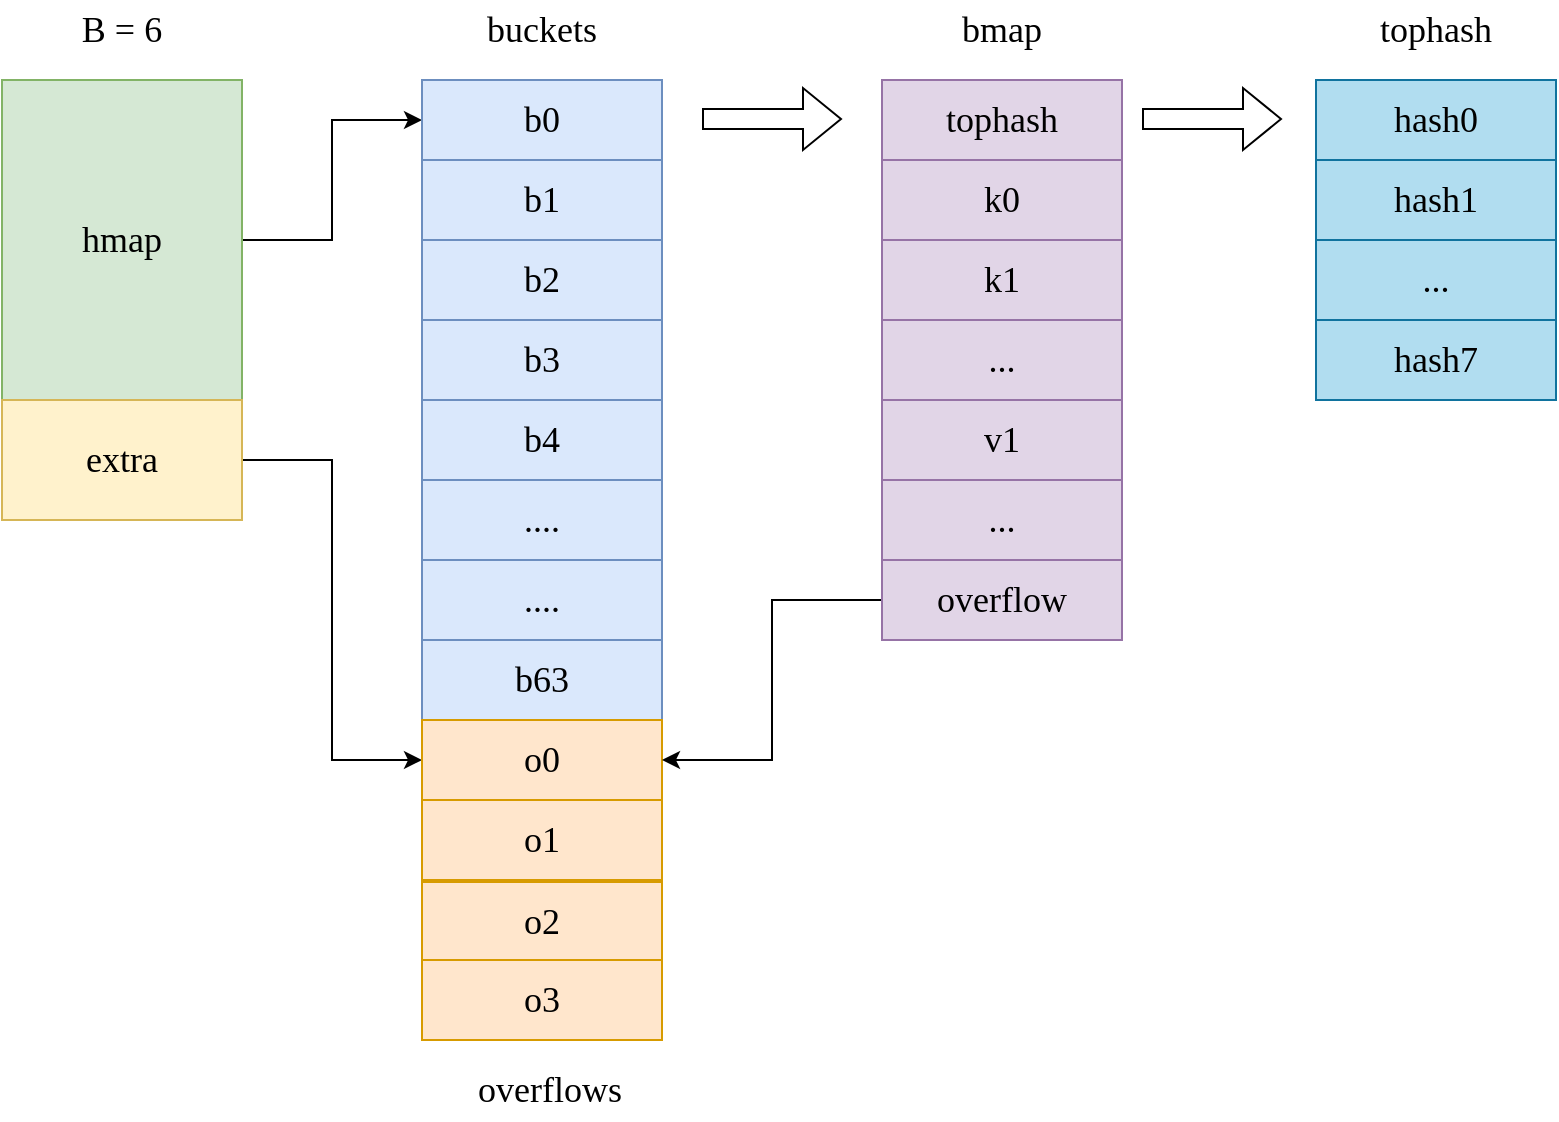 <mxfile version="20.2.3" type="device"><diagram id="A1PjC4Z58dnv8q5-eCFy" name="第 1 页"><mxGraphModel dx="1209" dy="852" grid="1" gridSize="10" guides="1" tooltips="1" connect="1" arrows="1" fold="1" page="1" pageScale="1" pageWidth="827" pageHeight="1169" math="0" shadow="0"><root><mxCell id="0"/><mxCell id="1" parent="0"/><mxCell id="EKO4BoVjTsn3zpfCgu-Z-11" style="edgeStyle=orthogonalEdgeStyle;rounded=0;orthogonalLoop=1;jettySize=auto;html=1;entryX=0;entryY=0.5;entryDx=0;entryDy=0;fontSize=18;fontFamily=Comic Sans MS;" edge="1" parent="1" source="EKO4BoVjTsn3zpfCgu-Z-1" target="EKO4BoVjTsn3zpfCgu-Z-3"><mxGeometry relative="1" as="geometry"/></mxCell><mxCell id="EKO4BoVjTsn3zpfCgu-Z-1" value="hmap" style="rounded=0;whiteSpace=wrap;html=1;fillColor=#d5e8d4;strokeColor=#82b366;fontSize=18;fontFamily=Comic Sans MS;" vertex="1" parent="1"><mxGeometry x="170" y="160" width="120" height="160" as="geometry"/></mxCell><mxCell id="EKO4BoVjTsn3zpfCgu-Z-3" value="b0" style="rounded=0;whiteSpace=wrap;html=1;fontSize=18;fontFamily=Comic Sans MS;fillColor=#dae8fc;strokeColor=#6c8ebf;" vertex="1" parent="1"><mxGeometry x="380" y="160" width="120" height="40" as="geometry"/></mxCell><mxCell id="EKO4BoVjTsn3zpfCgu-Z-4" value="b1" style="rounded=0;whiteSpace=wrap;html=1;fontSize=18;fontFamily=Comic Sans MS;fillColor=#dae8fc;strokeColor=#6c8ebf;" vertex="1" parent="1"><mxGeometry x="380" y="200" width="120" height="40" as="geometry"/></mxCell><mxCell id="EKO4BoVjTsn3zpfCgu-Z-5" value="b2" style="rounded=0;whiteSpace=wrap;html=1;fontSize=18;fontFamily=Comic Sans MS;fillColor=#dae8fc;strokeColor=#6c8ebf;" vertex="1" parent="1"><mxGeometry x="380" y="240" width="120" height="40" as="geometry"/></mxCell><mxCell id="EKO4BoVjTsn3zpfCgu-Z-6" value="b3" style="rounded=0;whiteSpace=wrap;html=1;fontSize=18;fontFamily=Comic Sans MS;fillColor=#dae8fc;strokeColor=#6c8ebf;" vertex="1" parent="1"><mxGeometry x="380" y="280" width="120" height="40" as="geometry"/></mxCell><mxCell id="EKO4BoVjTsn3zpfCgu-Z-7" value="b4" style="rounded=0;whiteSpace=wrap;html=1;fontSize=18;fontFamily=Comic Sans MS;fillColor=#dae8fc;strokeColor=#6c8ebf;" vertex="1" parent="1"><mxGeometry x="380" y="320" width="120" height="40" as="geometry"/></mxCell><mxCell id="EKO4BoVjTsn3zpfCgu-Z-8" value="...." style="rounded=0;whiteSpace=wrap;html=1;fontSize=18;fontFamily=Comic Sans MS;fillColor=#dae8fc;strokeColor=#6c8ebf;" vertex="1" parent="1"><mxGeometry x="380" y="360" width="120" height="40" as="geometry"/></mxCell><mxCell id="EKO4BoVjTsn3zpfCgu-Z-9" value="...." style="rounded=0;whiteSpace=wrap;html=1;fontSize=18;fontFamily=Comic Sans MS;fillColor=#dae8fc;strokeColor=#6c8ebf;" vertex="1" parent="1"><mxGeometry x="380" y="400" width="120" height="40" as="geometry"/></mxCell><mxCell id="EKO4BoVjTsn3zpfCgu-Z-10" value="b63" style="rounded=0;whiteSpace=wrap;html=1;fontSize=18;fontFamily=Comic Sans MS;fillColor=#dae8fc;strokeColor=#6c8ebf;" vertex="1" parent="1"><mxGeometry x="380" y="440" width="120" height="40" as="geometry"/></mxCell><mxCell id="EKO4BoVjTsn3zpfCgu-Z-18" style="edgeStyle=orthogonalEdgeStyle;rounded=0;orthogonalLoop=1;jettySize=auto;html=1;entryX=0;entryY=0.5;entryDx=0;entryDy=0;fontFamily=Comic Sans MS;fontSize=18;" edge="1" parent="1" source="EKO4BoVjTsn3zpfCgu-Z-12" target="EKO4BoVjTsn3zpfCgu-Z-13"><mxGeometry relative="1" as="geometry"/></mxCell><mxCell id="EKO4BoVjTsn3zpfCgu-Z-12" value="extra" style="rounded=0;whiteSpace=wrap;html=1;fontFamily=Comic Sans MS;fontSize=18;fillColor=#fff2cc;strokeColor=#d6b656;" vertex="1" parent="1"><mxGeometry x="170" y="320" width="120" height="60" as="geometry"/></mxCell><mxCell id="EKO4BoVjTsn3zpfCgu-Z-13" value="o0" style="rounded=0;whiteSpace=wrap;html=1;fontSize=18;fontFamily=Comic Sans MS;fillColor=#ffe6cc;strokeColor=#d79b00;" vertex="1" parent="1"><mxGeometry x="380" y="480" width="120" height="40" as="geometry"/></mxCell><mxCell id="EKO4BoVjTsn3zpfCgu-Z-14" value="o1" style="rounded=0;whiteSpace=wrap;html=1;fontSize=18;fontFamily=Comic Sans MS;fillColor=#ffe6cc;strokeColor=#d79b00;" vertex="1" parent="1"><mxGeometry x="380" y="520" width="120" height="40" as="geometry"/></mxCell><mxCell id="EKO4BoVjTsn3zpfCgu-Z-15" value="o2" style="rounded=0;whiteSpace=wrap;html=1;fontSize=18;fontFamily=Comic Sans MS;fillColor=#ffe6cc;strokeColor=#d79b00;" vertex="1" parent="1"><mxGeometry x="380" y="561" width="120" height="40" as="geometry"/></mxCell><mxCell id="EKO4BoVjTsn3zpfCgu-Z-16" value="o3" style="rounded=0;whiteSpace=wrap;html=1;fontSize=18;fontFamily=Comic Sans MS;fillColor=#ffe6cc;strokeColor=#d79b00;" vertex="1" parent="1"><mxGeometry x="380" y="600" width="120" height="40" as="geometry"/></mxCell><mxCell id="EKO4BoVjTsn3zpfCgu-Z-19" value="B = 6" style="text;html=1;strokeColor=none;fillColor=none;align=center;verticalAlign=middle;whiteSpace=wrap;rounded=0;fontFamily=Comic Sans MS;fontSize=18;" vertex="1" parent="1"><mxGeometry x="200" y="120" width="60" height="30" as="geometry"/></mxCell><mxCell id="EKO4BoVjTsn3zpfCgu-Z-26" value="buckets" style="text;html=1;strokeColor=none;fillColor=none;align=center;verticalAlign=middle;whiteSpace=wrap;rounded=0;fontFamily=Comic Sans MS;fontSize=18;" vertex="1" parent="1"><mxGeometry x="410" y="120" width="60" height="30" as="geometry"/></mxCell><mxCell id="EKO4BoVjTsn3zpfCgu-Z-27" value="overflows" style="text;html=1;strokeColor=none;fillColor=none;align=center;verticalAlign=middle;whiteSpace=wrap;rounded=0;fontFamily=Comic Sans MS;fontSize=18;" vertex="1" parent="1"><mxGeometry x="414" y="650" width="60" height="30" as="geometry"/></mxCell><mxCell id="EKO4BoVjTsn3zpfCgu-Z-31" value="tophash" style="rounded=0;whiteSpace=wrap;html=1;fontFamily=Comic Sans MS;fontSize=18;fillColor=#e1d5e7;strokeColor=#9673a6;" vertex="1" parent="1"><mxGeometry x="610" y="160" width="120" height="40" as="geometry"/></mxCell><mxCell id="EKO4BoVjTsn3zpfCgu-Z-32" value="k0" style="rounded=0;whiteSpace=wrap;html=1;fontFamily=Comic Sans MS;fontSize=18;fillColor=#e1d5e7;strokeColor=#9673a6;" vertex="1" parent="1"><mxGeometry x="610" y="200" width="120" height="40" as="geometry"/></mxCell><mxCell id="EKO4BoVjTsn3zpfCgu-Z-33" value="k1" style="rounded=0;whiteSpace=wrap;html=1;fontFamily=Comic Sans MS;fontSize=18;fillColor=#e1d5e7;strokeColor=#9673a6;" vertex="1" parent="1"><mxGeometry x="610" y="240" width="120" height="40" as="geometry"/></mxCell><mxCell id="EKO4BoVjTsn3zpfCgu-Z-34" value="..." style="rounded=0;whiteSpace=wrap;html=1;fontFamily=Comic Sans MS;fontSize=18;fillColor=#e1d5e7;strokeColor=#9673a6;" vertex="1" parent="1"><mxGeometry x="610" y="280" width="120" height="40" as="geometry"/></mxCell><mxCell id="EKO4BoVjTsn3zpfCgu-Z-35" value="v1" style="rounded=0;whiteSpace=wrap;html=1;fontFamily=Comic Sans MS;fontSize=18;fillColor=#e1d5e7;strokeColor=#9673a6;" vertex="1" parent="1"><mxGeometry x="610" y="320" width="120" height="40" as="geometry"/></mxCell><mxCell id="EKO4BoVjTsn3zpfCgu-Z-37" value="" style="shape=flexArrow;endArrow=classic;html=1;rounded=0;fontFamily=Comic Sans MS;fontSize=18;" edge="1" parent="1"><mxGeometry width="50" height="50" relative="1" as="geometry"><mxPoint x="520" y="179.5" as="sourcePoint"/><mxPoint x="590" y="179.5" as="targetPoint"/></mxGeometry></mxCell><mxCell id="EKO4BoVjTsn3zpfCgu-Z-38" value="..." style="rounded=0;whiteSpace=wrap;html=1;fontFamily=Comic Sans MS;fontSize=18;fillColor=#e1d5e7;strokeColor=#9673a6;" vertex="1" parent="1"><mxGeometry x="610" y="360" width="120" height="40" as="geometry"/></mxCell><mxCell id="EKO4BoVjTsn3zpfCgu-Z-40" style="edgeStyle=orthogonalEdgeStyle;rounded=0;orthogonalLoop=1;jettySize=auto;html=1;entryX=1;entryY=0.5;entryDx=0;entryDy=0;fontFamily=Comic Sans MS;fontSize=18;" edge="1" parent="1" source="EKO4BoVjTsn3zpfCgu-Z-39" target="EKO4BoVjTsn3zpfCgu-Z-13"><mxGeometry relative="1" as="geometry"/></mxCell><mxCell id="EKO4BoVjTsn3zpfCgu-Z-39" value="overflow" style="rounded=0;whiteSpace=wrap;html=1;fontFamily=Comic Sans MS;fontSize=18;fillColor=#e1d5e7;strokeColor=#9673a6;" vertex="1" parent="1"><mxGeometry x="610" y="400" width="120" height="40" as="geometry"/></mxCell><mxCell id="EKO4BoVjTsn3zpfCgu-Z-41" value="" style="shape=flexArrow;endArrow=classic;html=1;rounded=0;fontFamily=Comic Sans MS;fontSize=18;" edge="1" parent="1"><mxGeometry width="50" height="50" relative="1" as="geometry"><mxPoint x="740" y="179.5" as="sourcePoint"/><mxPoint x="810" y="179.5" as="targetPoint"/></mxGeometry></mxCell><mxCell id="EKO4BoVjTsn3zpfCgu-Z-43" value="hash0" style="rounded=0;whiteSpace=wrap;html=1;fontFamily=Comic Sans MS;fontSize=18;fillColor=#b1ddf0;strokeColor=#10739e;" vertex="1" parent="1"><mxGeometry x="827" y="160" width="120" height="40" as="geometry"/></mxCell><mxCell id="EKO4BoVjTsn3zpfCgu-Z-44" value="hash1" style="rounded=0;whiteSpace=wrap;html=1;fontFamily=Comic Sans MS;fontSize=18;fillColor=#b1ddf0;strokeColor=#10739e;" vertex="1" parent="1"><mxGeometry x="827" y="200" width="120" height="40" as="geometry"/></mxCell><mxCell id="EKO4BoVjTsn3zpfCgu-Z-45" value="..." style="rounded=0;whiteSpace=wrap;html=1;fontFamily=Comic Sans MS;fontSize=18;fillColor=#b1ddf0;strokeColor=#10739e;" vertex="1" parent="1"><mxGeometry x="827" y="240" width="120" height="40" as="geometry"/></mxCell><mxCell id="EKO4BoVjTsn3zpfCgu-Z-46" value="hash7" style="rounded=0;whiteSpace=wrap;html=1;fontFamily=Comic Sans MS;fontSize=18;fillColor=#b1ddf0;strokeColor=#10739e;" vertex="1" parent="1"><mxGeometry x="827" y="280" width="120" height="40" as="geometry"/></mxCell><mxCell id="EKO4BoVjTsn3zpfCgu-Z-47" value="bmap" style="text;html=1;strokeColor=none;fillColor=none;align=center;verticalAlign=middle;whiteSpace=wrap;rounded=0;fontFamily=Comic Sans MS;fontSize=18;" vertex="1" parent="1"><mxGeometry x="640" y="120" width="60" height="30" as="geometry"/></mxCell><mxCell id="EKO4BoVjTsn3zpfCgu-Z-48" value="tophash" style="text;html=1;strokeColor=none;fillColor=none;align=center;verticalAlign=middle;whiteSpace=wrap;rounded=0;fontFamily=Comic Sans MS;fontSize=18;" vertex="1" parent="1"><mxGeometry x="857" y="120" width="60" height="30" as="geometry"/></mxCell></root></mxGraphModel></diagram></mxfile>